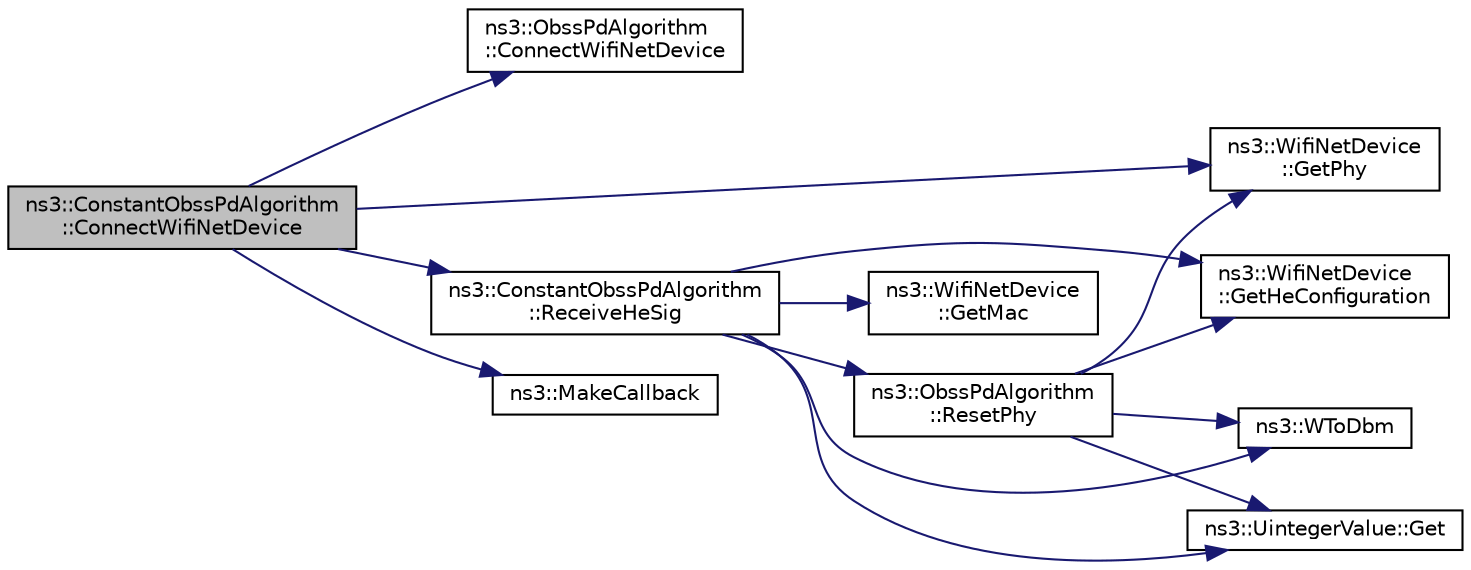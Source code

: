 digraph "ns3::ConstantObssPdAlgorithm::ConnectWifiNetDevice"
{
 // LATEX_PDF_SIZE
  edge [fontname="Helvetica",fontsize="10",labelfontname="Helvetica",labelfontsize="10"];
  node [fontname="Helvetica",fontsize="10",shape=record];
  rankdir="LR";
  Node1 [label="ns3::ConstantObssPdAlgorithm\l::ConnectWifiNetDevice",height=0.2,width=0.4,color="black", fillcolor="grey75", style="filled", fontcolor="black",tooltip="Connect the WifiNetDevice and setup eventual callbacks."];
  Node1 -> Node2 [color="midnightblue",fontsize="10",style="solid",fontname="Helvetica"];
  Node2 [label="ns3::ObssPdAlgorithm\l::ConnectWifiNetDevice",height=0.2,width=0.4,color="black", fillcolor="white", style="filled",URL="$classns3_1_1_obss_pd_algorithm.html#acb46e18eab3018130ea3894ecb8d95e3",tooltip="Connect the WifiNetDevice and setup eventual callbacks."];
  Node1 -> Node3 [color="midnightblue",fontsize="10",style="solid",fontname="Helvetica"];
  Node3 [label="ns3::WifiNetDevice\l::GetPhy",height=0.2,width=0.4,color="black", fillcolor="white", style="filled",URL="$classns3_1_1_wifi_net_device.html#a83bdbb0d6e02f83bcabf9770fa651019",tooltip=" "];
  Node1 -> Node4 [color="midnightblue",fontsize="10",style="solid",fontname="Helvetica"];
  Node4 [label="ns3::MakeCallback",height=0.2,width=0.4,color="black", fillcolor="white", style="filled",URL="$namespacens3.html#af1dde3c04374147fca0cfe3b0766d664",tooltip="Build Callbacks for class method members which take varying numbers of arguments and potentially retu..."];
  Node1 -> Node5 [color="midnightblue",fontsize="10",style="solid",fontname="Helvetica"];
  Node5 [label="ns3::ConstantObssPdAlgorithm\l::ReceiveHeSig",height=0.2,width=0.4,color="black", fillcolor="white", style="filled",URL="$classns3_1_1_constant_obss_pd_algorithm.html#aa1f4f2b2b3a3103fd4921d713ea7bf95",tooltip=" "];
  Node5 -> Node6 [color="midnightblue",fontsize="10",style="solid",fontname="Helvetica"];
  Node6 [label="ns3::UintegerValue::Get",height=0.2,width=0.4,color="black", fillcolor="white", style="filled",URL="$classns3_1_1_uinteger_value.html#a82f7ad2ff90cfebf9f6292bb6ace0a05",tooltip=" "];
  Node5 -> Node7 [color="midnightblue",fontsize="10",style="solid",fontname="Helvetica"];
  Node7 [label="ns3::WifiNetDevice\l::GetHeConfiguration",height=0.2,width=0.4,color="black", fillcolor="white", style="filled",URL="$classns3_1_1_wifi_net_device.html#af4a86ccc320631308e9f1023baecdd6b",tooltip=" "];
  Node5 -> Node8 [color="midnightblue",fontsize="10",style="solid",fontname="Helvetica"];
  Node8 [label="ns3::WifiNetDevice\l::GetMac",height=0.2,width=0.4,color="black", fillcolor="white", style="filled",URL="$classns3_1_1_wifi_net_device.html#a2f920080b38ec07f7e5197d95bf487d3",tooltip=" "];
  Node5 -> Node9 [color="midnightblue",fontsize="10",style="solid",fontname="Helvetica"];
  Node9 [label="ns3::ObssPdAlgorithm\l::ResetPhy",height=0.2,width=0.4,color="black", fillcolor="white", style="filled",URL="$classns3_1_1_obss_pd_algorithm.html#aafbbfff7cb82663d1181073a88dcc777",tooltip="Reset PHY to IDLE."];
  Node9 -> Node6 [color="midnightblue",fontsize="10",style="solid",fontname="Helvetica"];
  Node9 -> Node7 [color="midnightblue",fontsize="10",style="solid",fontname="Helvetica"];
  Node9 -> Node3 [color="midnightblue",fontsize="10",style="solid",fontname="Helvetica"];
  Node9 -> Node10 [color="midnightblue",fontsize="10",style="solid",fontname="Helvetica"];
  Node10 [label="ns3::WToDbm",height=0.2,width=0.4,color="black", fillcolor="white", style="filled",URL="$namespacens3.html#a256abf4ba6bab6e20f8419fff00e73e2",tooltip="Convert from Watts to dBm."];
  Node5 -> Node10 [color="midnightblue",fontsize="10",style="solid",fontname="Helvetica"];
}
